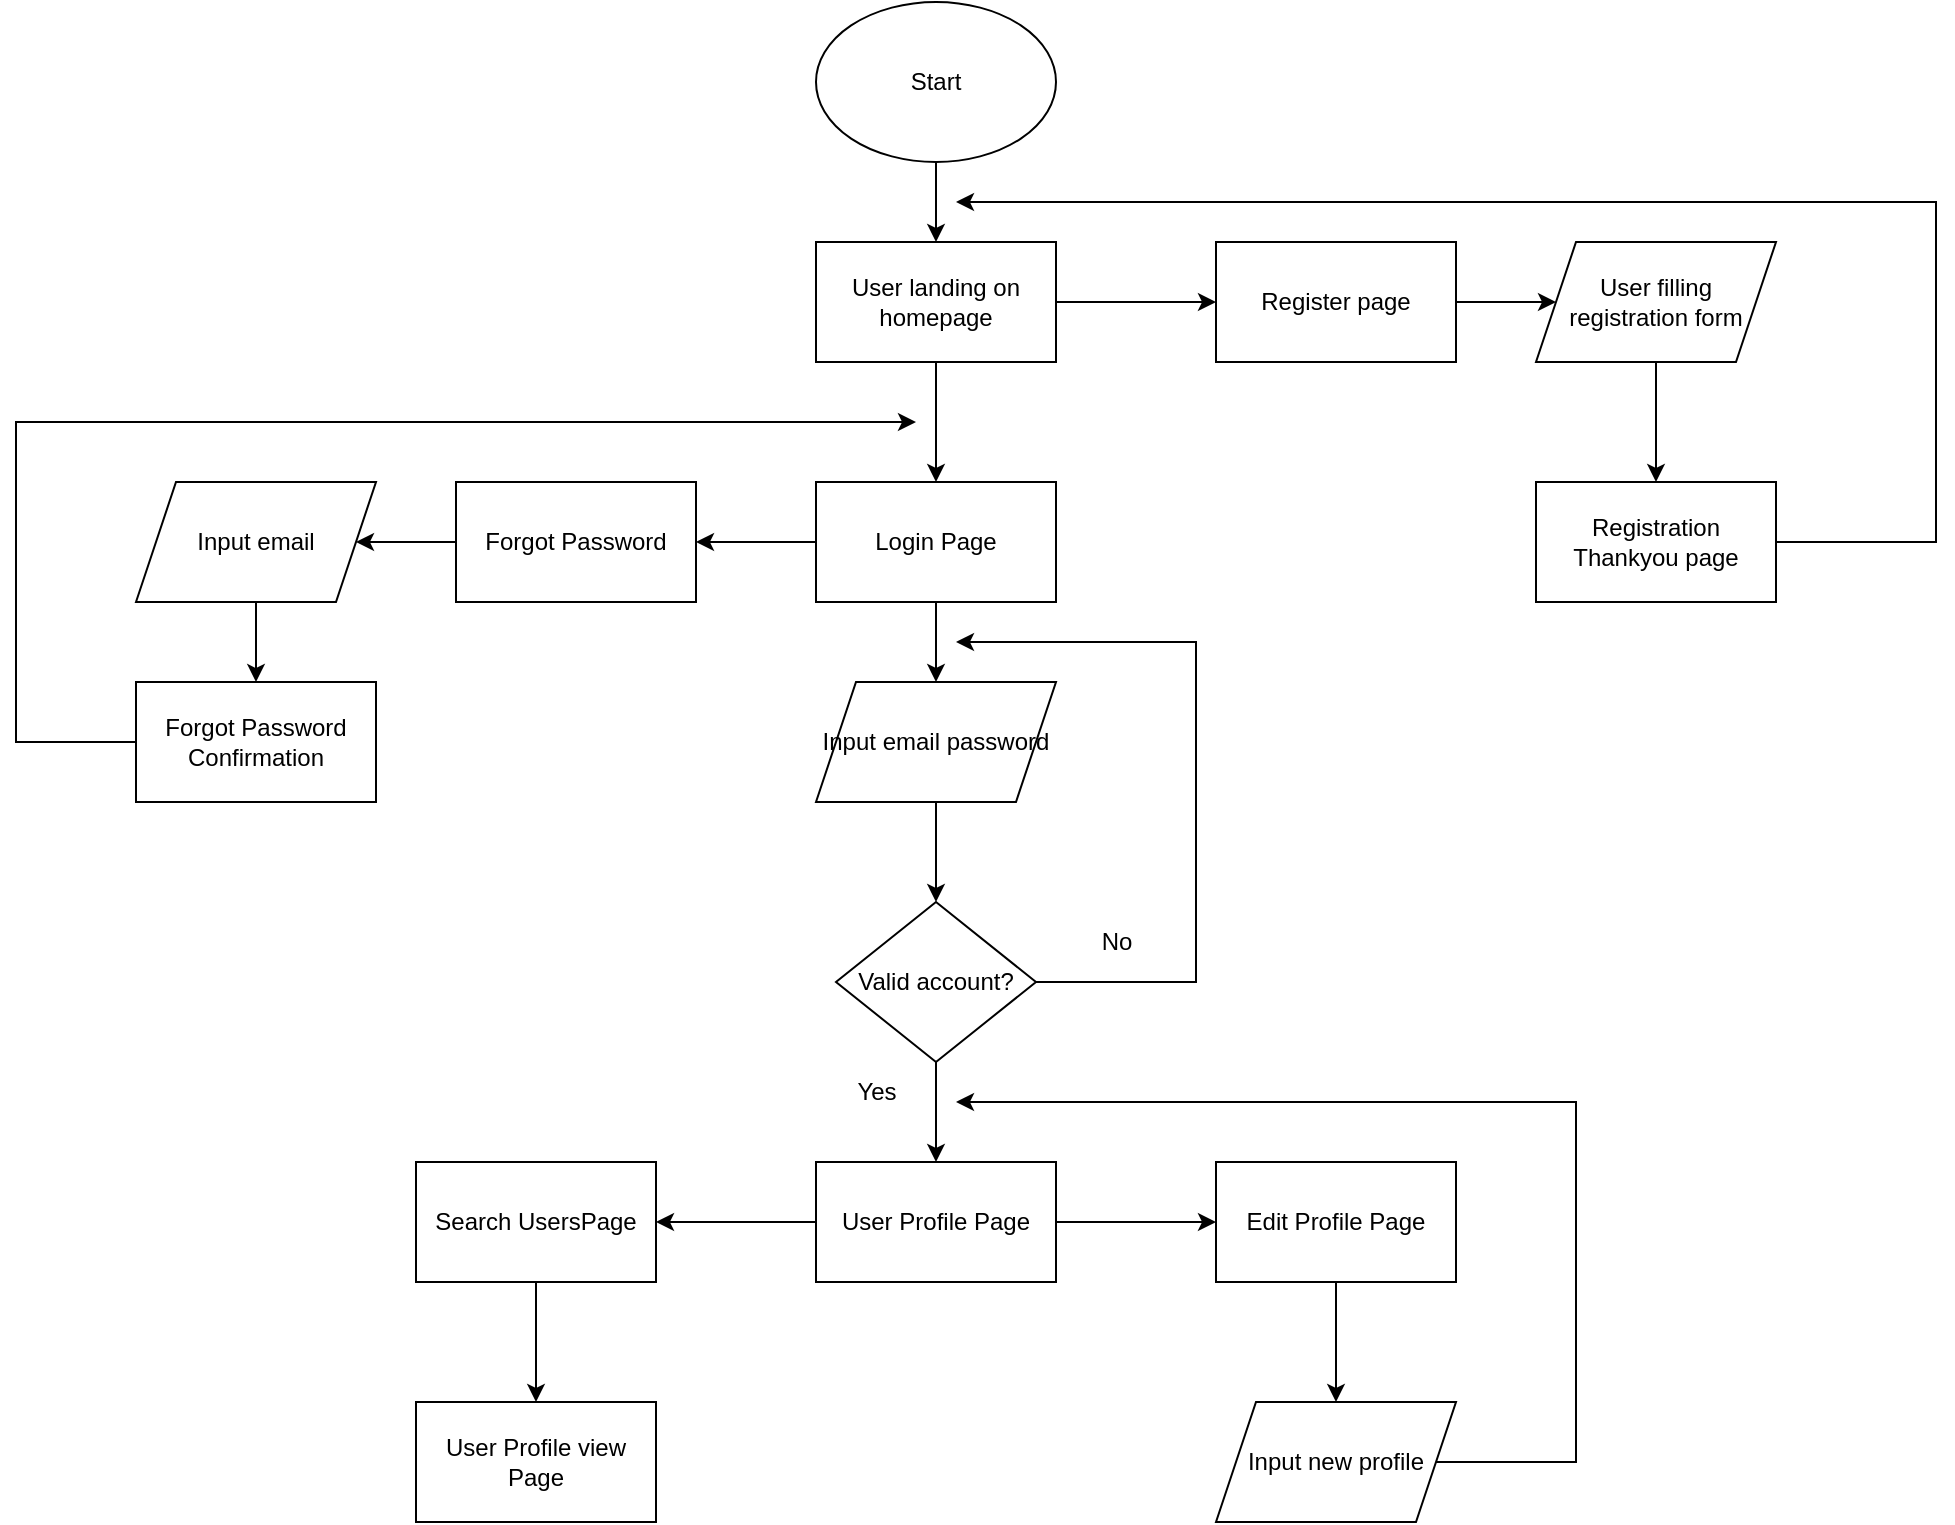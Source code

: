 <mxfile version="20.0.4" type="device"><diagram id="C5RBs43oDa-KdzZeNtuy" name="Page-1"><mxGraphModel dx="2249" dy="780" grid="1" gridSize="10" guides="1" tooltips="1" connect="1" arrows="1" fold="1" page="1" pageScale="1" pageWidth="827" pageHeight="1169" math="0" shadow="0"><root><mxCell id="WIyWlLk6GJQsqaUBKTNV-0"/><mxCell id="WIyWlLk6GJQsqaUBKTNV-1" parent="WIyWlLk6GJQsqaUBKTNV-0"/><mxCell id="Ju0WONQKhLE29zYJu7ik-2" style="edgeStyle=orthogonalEdgeStyle;rounded=0;orthogonalLoop=1;jettySize=auto;html=1;" edge="1" parent="WIyWlLk6GJQsqaUBKTNV-1" source="Ju0WONQKhLE29zYJu7ik-0"><mxGeometry relative="1" as="geometry"><mxPoint x="260" y="140" as="targetPoint"/></mxGeometry></mxCell><mxCell id="Ju0WONQKhLE29zYJu7ik-0" value="Start" style="ellipse;whiteSpace=wrap;html=1;" vertex="1" parent="WIyWlLk6GJQsqaUBKTNV-1"><mxGeometry x="200" y="20" width="120" height="80" as="geometry"/></mxCell><mxCell id="Ju0WONQKhLE29zYJu7ik-4" style="edgeStyle=orthogonalEdgeStyle;rounded=0;orthogonalLoop=1;jettySize=auto;html=1;" edge="1" parent="WIyWlLk6GJQsqaUBKTNV-1" source="Ju0WONQKhLE29zYJu7ik-3"><mxGeometry relative="1" as="geometry"><mxPoint x="260" y="260" as="targetPoint"/></mxGeometry></mxCell><mxCell id="Ju0WONQKhLE29zYJu7ik-6" style="edgeStyle=orthogonalEdgeStyle;rounded=0;orthogonalLoop=1;jettySize=auto;html=1;" edge="1" parent="WIyWlLk6GJQsqaUBKTNV-1" source="Ju0WONQKhLE29zYJu7ik-3"><mxGeometry relative="1" as="geometry"><mxPoint x="400" y="170" as="targetPoint"/></mxGeometry></mxCell><mxCell id="Ju0WONQKhLE29zYJu7ik-3" value="User landing on homepage" style="rounded=0;whiteSpace=wrap;html=1;" vertex="1" parent="WIyWlLk6GJQsqaUBKTNV-1"><mxGeometry x="200" y="140" width="120" height="60" as="geometry"/></mxCell><mxCell id="Ju0WONQKhLE29zYJu7ik-16" style="edgeStyle=orthogonalEdgeStyle;rounded=0;orthogonalLoop=1;jettySize=auto;html=1;" edge="1" parent="WIyWlLk6GJQsqaUBKTNV-1" source="Ju0WONQKhLE29zYJu7ik-5"><mxGeometry relative="1" as="geometry"><mxPoint x="260" y="360" as="targetPoint"/></mxGeometry></mxCell><mxCell id="Ju0WONQKhLE29zYJu7ik-49" style="edgeStyle=orthogonalEdgeStyle;rounded=0;orthogonalLoop=1;jettySize=auto;html=1;" edge="1" parent="WIyWlLk6GJQsqaUBKTNV-1" source="Ju0WONQKhLE29zYJu7ik-5"><mxGeometry relative="1" as="geometry"><mxPoint x="140" y="290" as="targetPoint"/></mxGeometry></mxCell><mxCell id="Ju0WONQKhLE29zYJu7ik-5" value="Login Page" style="rounded=0;whiteSpace=wrap;html=1;" vertex="1" parent="WIyWlLk6GJQsqaUBKTNV-1"><mxGeometry x="200" y="260" width="120" height="60" as="geometry"/></mxCell><mxCell id="Ju0WONQKhLE29zYJu7ik-10" style="edgeStyle=orthogonalEdgeStyle;rounded=0;orthogonalLoop=1;jettySize=auto;html=1;" edge="1" parent="WIyWlLk6GJQsqaUBKTNV-1" source="Ju0WONQKhLE29zYJu7ik-7"><mxGeometry relative="1" as="geometry"><mxPoint x="570" y="170" as="targetPoint"/></mxGeometry></mxCell><mxCell id="Ju0WONQKhLE29zYJu7ik-7" value="Register page" style="rounded=0;whiteSpace=wrap;html=1;" vertex="1" parent="WIyWlLk6GJQsqaUBKTNV-1"><mxGeometry x="400" y="140" width="120" height="60" as="geometry"/></mxCell><mxCell id="Ju0WONQKhLE29zYJu7ik-11" style="edgeStyle=orthogonalEdgeStyle;rounded=0;orthogonalLoop=1;jettySize=auto;html=1;entryX=0.5;entryY=0;entryDx=0;entryDy=0;" edge="1" parent="WIyWlLk6GJQsqaUBKTNV-1" source="Ju0WONQKhLE29zYJu7ik-9" target="Ju0WONQKhLE29zYJu7ik-12"><mxGeometry relative="1" as="geometry"><mxPoint x="620" y="240" as="targetPoint"/></mxGeometry></mxCell><mxCell id="Ju0WONQKhLE29zYJu7ik-9" value="User filling registration form" style="shape=parallelogram;perimeter=parallelogramPerimeter;whiteSpace=wrap;html=1;fixedSize=1;" vertex="1" parent="WIyWlLk6GJQsqaUBKTNV-1"><mxGeometry x="560" y="140" width="120" height="60" as="geometry"/></mxCell><mxCell id="Ju0WONQKhLE29zYJu7ik-13" style="edgeStyle=orthogonalEdgeStyle;rounded=0;orthogonalLoop=1;jettySize=auto;html=1;" edge="1" parent="WIyWlLk6GJQsqaUBKTNV-1"><mxGeometry relative="1" as="geometry"><mxPoint x="270" y="120" as="targetPoint"/><mxPoint x="680" y="290" as="sourcePoint"/><Array as="points"><mxPoint x="760" y="290"/></Array></mxGeometry></mxCell><mxCell id="Ju0WONQKhLE29zYJu7ik-12" value="Registration Thankyou page" style="rounded=0;whiteSpace=wrap;html=1;" vertex="1" parent="WIyWlLk6GJQsqaUBKTNV-1"><mxGeometry x="560" y="260" width="120" height="60" as="geometry"/></mxCell><mxCell id="Ju0WONQKhLE29zYJu7ik-18" style="edgeStyle=orthogonalEdgeStyle;rounded=0;orthogonalLoop=1;jettySize=auto;html=1;" edge="1" parent="WIyWlLk6GJQsqaUBKTNV-1" source="Ju0WONQKhLE29zYJu7ik-17"><mxGeometry relative="1" as="geometry"><mxPoint x="260" y="470" as="targetPoint"/></mxGeometry></mxCell><mxCell id="Ju0WONQKhLE29zYJu7ik-17" value="Input email password" style="shape=parallelogram;perimeter=parallelogramPerimeter;whiteSpace=wrap;html=1;fixedSize=1;" vertex="1" parent="WIyWlLk6GJQsqaUBKTNV-1"><mxGeometry x="200" y="360" width="120" height="60" as="geometry"/></mxCell><mxCell id="Ju0WONQKhLE29zYJu7ik-20" style="edgeStyle=orthogonalEdgeStyle;rounded=0;orthogonalLoop=1;jettySize=auto;html=1;" edge="1" parent="WIyWlLk6GJQsqaUBKTNV-1" source="Ju0WONQKhLE29zYJu7ik-19"><mxGeometry relative="1" as="geometry"><mxPoint x="270" y="340" as="targetPoint"/><Array as="points"><mxPoint x="390" y="510"/><mxPoint x="390" y="340"/><mxPoint x="370" y="340"/></Array></mxGeometry></mxCell><mxCell id="Ju0WONQKhLE29zYJu7ik-21" style="edgeStyle=orthogonalEdgeStyle;rounded=0;orthogonalLoop=1;jettySize=auto;html=1;" edge="1" parent="WIyWlLk6GJQsqaUBKTNV-1" source="Ju0WONQKhLE29zYJu7ik-19"><mxGeometry relative="1" as="geometry"><mxPoint x="260" y="600" as="targetPoint"/></mxGeometry></mxCell><mxCell id="Ju0WONQKhLE29zYJu7ik-19" value="Valid account?" style="rhombus;whiteSpace=wrap;html=1;" vertex="1" parent="WIyWlLk6GJQsqaUBKTNV-1"><mxGeometry x="210" y="470" width="100" height="80" as="geometry"/></mxCell><mxCell id="Ju0WONQKhLE29zYJu7ik-22" value="Yes" style="text;html=1;align=center;verticalAlign=middle;resizable=0;points=[];autosize=1;strokeColor=none;fillColor=none;" vertex="1" parent="WIyWlLk6GJQsqaUBKTNV-1"><mxGeometry x="210" y="550" width="40" height="30" as="geometry"/></mxCell><mxCell id="Ju0WONQKhLE29zYJu7ik-23" value="No" style="text;html=1;align=center;verticalAlign=middle;resizable=0;points=[];autosize=1;strokeColor=none;fillColor=none;" vertex="1" parent="WIyWlLk6GJQsqaUBKTNV-1"><mxGeometry x="330" y="475" width="40" height="30" as="geometry"/></mxCell><mxCell id="Ju0WONQKhLE29zYJu7ik-25" style="edgeStyle=orthogonalEdgeStyle;rounded=0;orthogonalLoop=1;jettySize=auto;html=1;" edge="1" parent="WIyWlLk6GJQsqaUBKTNV-1" source="Ju0WONQKhLE29zYJu7ik-24"><mxGeometry relative="1" as="geometry"><mxPoint x="120" y="630" as="targetPoint"/></mxGeometry></mxCell><mxCell id="Ju0WONQKhLE29zYJu7ik-31" style="edgeStyle=orthogonalEdgeStyle;rounded=0;orthogonalLoop=1;jettySize=auto;html=1;" edge="1" parent="WIyWlLk6GJQsqaUBKTNV-1" source="Ju0WONQKhLE29zYJu7ik-24"><mxGeometry relative="1" as="geometry"><mxPoint x="400" y="630" as="targetPoint"/></mxGeometry></mxCell><mxCell id="Ju0WONQKhLE29zYJu7ik-24" value="User Profile Page" style="rounded=0;whiteSpace=wrap;html=1;" vertex="1" parent="WIyWlLk6GJQsqaUBKTNV-1"><mxGeometry x="200" y="600" width="120" height="60" as="geometry"/></mxCell><mxCell id="Ju0WONQKhLE29zYJu7ik-40" style="edgeStyle=orthogonalEdgeStyle;rounded=0;orthogonalLoop=1;jettySize=auto;html=1;" edge="1" parent="WIyWlLk6GJQsqaUBKTNV-1" source="Ju0WONQKhLE29zYJu7ik-26"><mxGeometry relative="1" as="geometry"><mxPoint x="60.0" y="720" as="targetPoint"/></mxGeometry></mxCell><mxCell id="Ju0WONQKhLE29zYJu7ik-26" value="Search UsersPage" style="rounded=0;whiteSpace=wrap;html=1;" vertex="1" parent="WIyWlLk6GJQsqaUBKTNV-1"><mxGeometry y="600" width="120" height="60" as="geometry"/></mxCell><mxCell id="Ju0WONQKhLE29zYJu7ik-30" value="User Profile view Page" style="rounded=0;whiteSpace=wrap;html=1;" vertex="1" parent="WIyWlLk6GJQsqaUBKTNV-1"><mxGeometry y="720" width="120" height="60" as="geometry"/></mxCell><mxCell id="Ju0WONQKhLE29zYJu7ik-41" style="edgeStyle=orthogonalEdgeStyle;rounded=0;orthogonalLoop=1;jettySize=auto;html=1;" edge="1" parent="WIyWlLk6GJQsqaUBKTNV-1" source="Ju0WONQKhLE29zYJu7ik-32"><mxGeometry relative="1" as="geometry"><mxPoint x="460" y="720" as="targetPoint"/></mxGeometry></mxCell><mxCell id="Ju0WONQKhLE29zYJu7ik-32" value="Edit Profile Page" style="rounded=0;whiteSpace=wrap;html=1;" vertex="1" parent="WIyWlLk6GJQsqaUBKTNV-1"><mxGeometry x="400" y="600" width="120" height="60" as="geometry"/></mxCell><mxCell id="Ju0WONQKhLE29zYJu7ik-35" style="edgeStyle=orthogonalEdgeStyle;rounded=0;orthogonalLoop=1;jettySize=auto;html=1;" edge="1" parent="WIyWlLk6GJQsqaUBKTNV-1" source="Ju0WONQKhLE29zYJu7ik-34"><mxGeometry relative="1" as="geometry"><mxPoint x="270" y="570" as="targetPoint"/><Array as="points"><mxPoint x="580" y="750"/><mxPoint x="580" y="570"/></Array></mxGeometry></mxCell><mxCell id="Ju0WONQKhLE29zYJu7ik-34" value="Input new profile" style="shape=parallelogram;perimeter=parallelogramPerimeter;whiteSpace=wrap;html=1;fixedSize=1;" vertex="1" parent="WIyWlLk6GJQsqaUBKTNV-1"><mxGeometry x="400" y="720" width="120" height="60" as="geometry"/></mxCell><mxCell id="Ju0WONQKhLE29zYJu7ik-51" style="edgeStyle=orthogonalEdgeStyle;rounded=0;orthogonalLoop=1;jettySize=auto;html=1;" edge="1" parent="WIyWlLk6GJQsqaUBKTNV-1" source="Ju0WONQKhLE29zYJu7ik-50"><mxGeometry relative="1" as="geometry"><mxPoint x="-30" y="290" as="targetPoint"/></mxGeometry></mxCell><mxCell id="Ju0WONQKhLE29zYJu7ik-50" value="Forgot Password" style="rounded=0;whiteSpace=wrap;html=1;" vertex="1" parent="WIyWlLk6GJQsqaUBKTNV-1"><mxGeometry x="20" y="260" width="120" height="60" as="geometry"/></mxCell><mxCell id="Ju0WONQKhLE29zYJu7ik-53" style="edgeStyle=orthogonalEdgeStyle;rounded=0;orthogonalLoop=1;jettySize=auto;html=1;" edge="1" parent="WIyWlLk6GJQsqaUBKTNV-1" source="Ju0WONQKhLE29zYJu7ik-52"><mxGeometry relative="1" as="geometry"><mxPoint x="-80" y="360" as="targetPoint"/></mxGeometry></mxCell><mxCell id="Ju0WONQKhLE29zYJu7ik-52" value="Input email" style="shape=parallelogram;perimeter=parallelogramPerimeter;whiteSpace=wrap;html=1;fixedSize=1;" vertex="1" parent="WIyWlLk6GJQsqaUBKTNV-1"><mxGeometry x="-140" y="260" width="120" height="60" as="geometry"/></mxCell><mxCell id="Ju0WONQKhLE29zYJu7ik-57" style="edgeStyle=orthogonalEdgeStyle;rounded=0;orthogonalLoop=1;jettySize=auto;html=1;" edge="1" parent="WIyWlLk6GJQsqaUBKTNV-1" source="Ju0WONQKhLE29zYJu7ik-54"><mxGeometry relative="1" as="geometry"><mxPoint x="250" y="230" as="targetPoint"/><Array as="points"><mxPoint x="-200" y="390"/><mxPoint x="-200" y="230"/></Array></mxGeometry></mxCell><mxCell id="Ju0WONQKhLE29zYJu7ik-54" value="Forgot Password Confirmation" style="rounded=0;whiteSpace=wrap;html=1;" vertex="1" parent="WIyWlLk6GJQsqaUBKTNV-1"><mxGeometry x="-140" y="360" width="120" height="60" as="geometry"/></mxCell></root></mxGraphModel></diagram></mxfile>